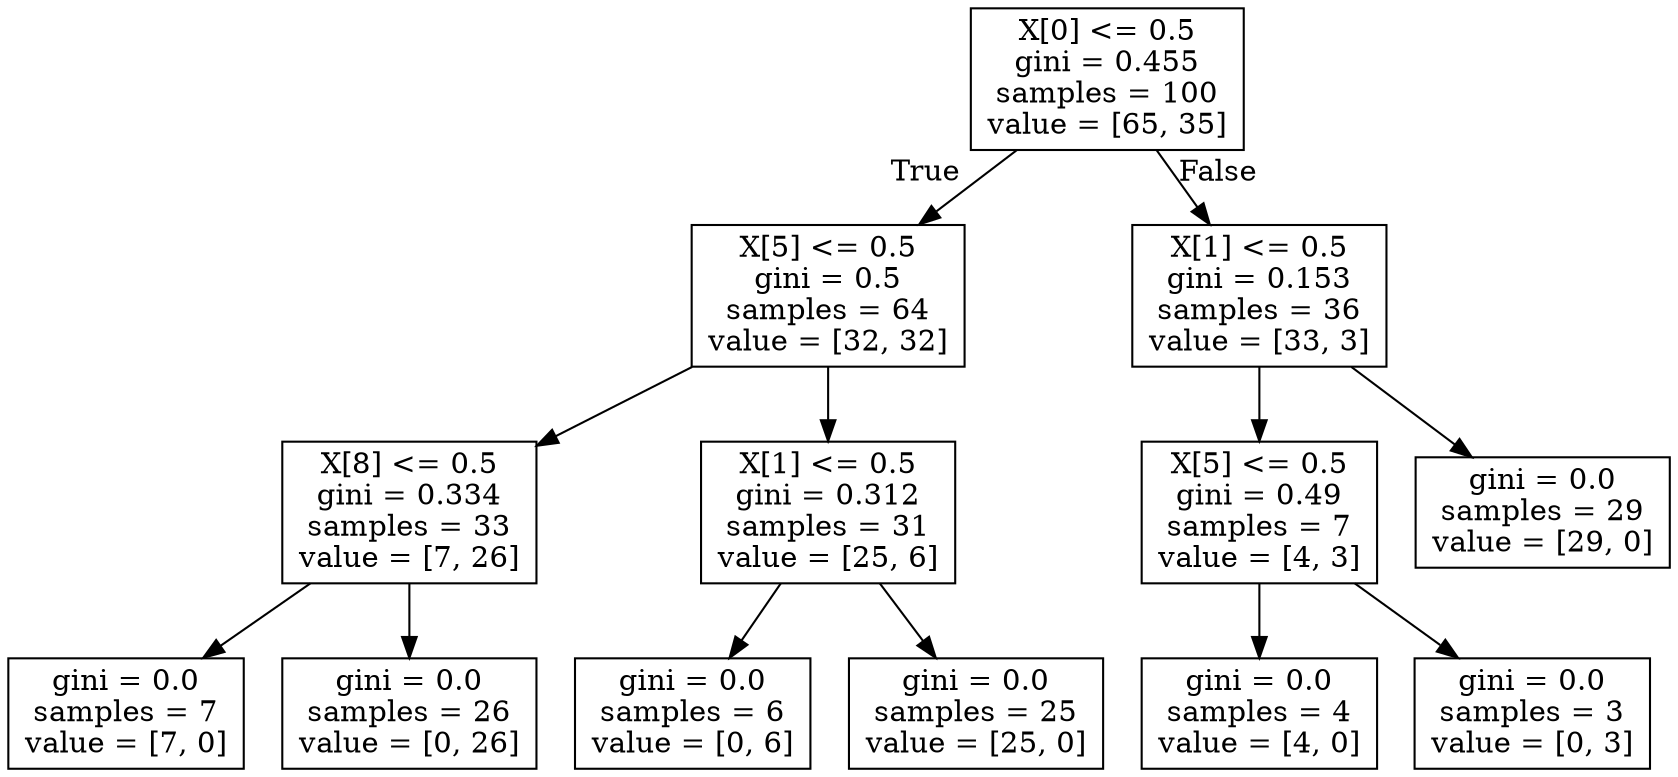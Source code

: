 digraph Tree {
node [shape=box] ;
0 [label="X[0] <= 0.5\ngini = 0.455\nsamples = 100\nvalue = [65, 35]"] ;
1 [label="X[5] <= 0.5\ngini = 0.5\nsamples = 64\nvalue = [32, 32]"] ;
0 -> 1 [labeldistance=2.5, labelangle=45, headlabel="True"] ;
2 [label="X[8] <= 0.5\ngini = 0.334\nsamples = 33\nvalue = [7, 26]"] ;
1 -> 2 ;
3 [label="gini = 0.0\nsamples = 7\nvalue = [7, 0]"] ;
2 -> 3 ;
4 [label="gini = 0.0\nsamples = 26\nvalue = [0, 26]"] ;
2 -> 4 ;
5 [label="X[1] <= 0.5\ngini = 0.312\nsamples = 31\nvalue = [25, 6]"] ;
1 -> 5 ;
6 [label="gini = 0.0\nsamples = 6\nvalue = [0, 6]"] ;
5 -> 6 ;
7 [label="gini = 0.0\nsamples = 25\nvalue = [25, 0]"] ;
5 -> 7 ;
8 [label="X[1] <= 0.5\ngini = 0.153\nsamples = 36\nvalue = [33, 3]"] ;
0 -> 8 [labeldistance=2.5, labelangle=-45, headlabel="False"] ;
9 [label="X[5] <= 0.5\ngini = 0.49\nsamples = 7\nvalue = [4, 3]"] ;
8 -> 9 ;
10 [label="gini = 0.0\nsamples = 4\nvalue = [4, 0]"] ;
9 -> 10 ;
11 [label="gini = 0.0\nsamples = 3\nvalue = [0, 3]"] ;
9 -> 11 ;
12 [label="gini = 0.0\nsamples = 29\nvalue = [29, 0]"] ;
8 -> 12 ;
}
